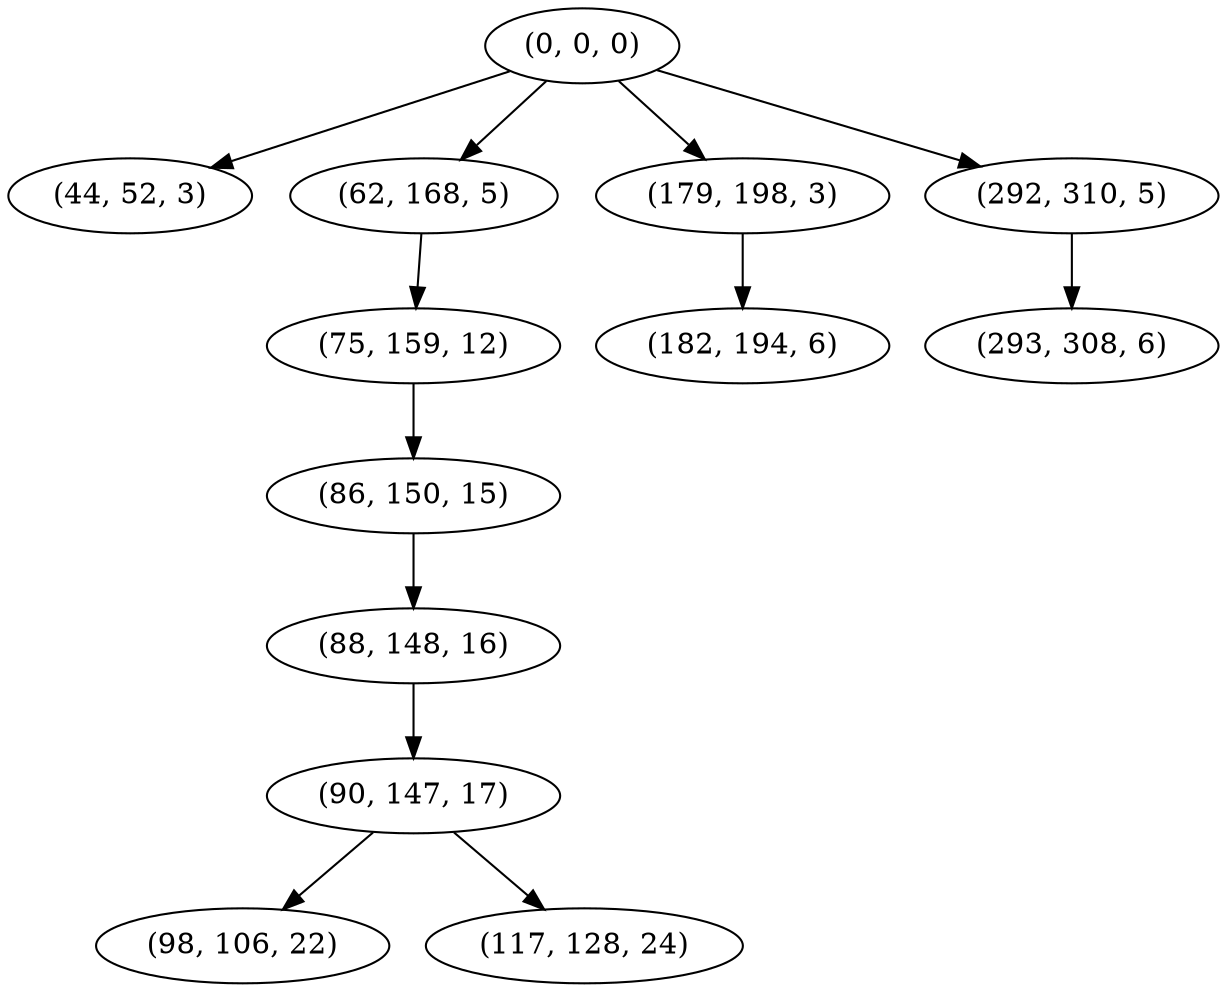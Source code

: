 digraph tree {
    "(0, 0, 0)";
    "(44, 52, 3)";
    "(62, 168, 5)";
    "(75, 159, 12)";
    "(86, 150, 15)";
    "(88, 148, 16)";
    "(90, 147, 17)";
    "(98, 106, 22)";
    "(117, 128, 24)";
    "(179, 198, 3)";
    "(182, 194, 6)";
    "(292, 310, 5)";
    "(293, 308, 6)";
    "(0, 0, 0)" -> "(44, 52, 3)";
    "(0, 0, 0)" -> "(62, 168, 5)";
    "(0, 0, 0)" -> "(179, 198, 3)";
    "(0, 0, 0)" -> "(292, 310, 5)";
    "(62, 168, 5)" -> "(75, 159, 12)";
    "(75, 159, 12)" -> "(86, 150, 15)";
    "(86, 150, 15)" -> "(88, 148, 16)";
    "(88, 148, 16)" -> "(90, 147, 17)";
    "(90, 147, 17)" -> "(98, 106, 22)";
    "(90, 147, 17)" -> "(117, 128, 24)";
    "(179, 198, 3)" -> "(182, 194, 6)";
    "(292, 310, 5)" -> "(293, 308, 6)";
}
